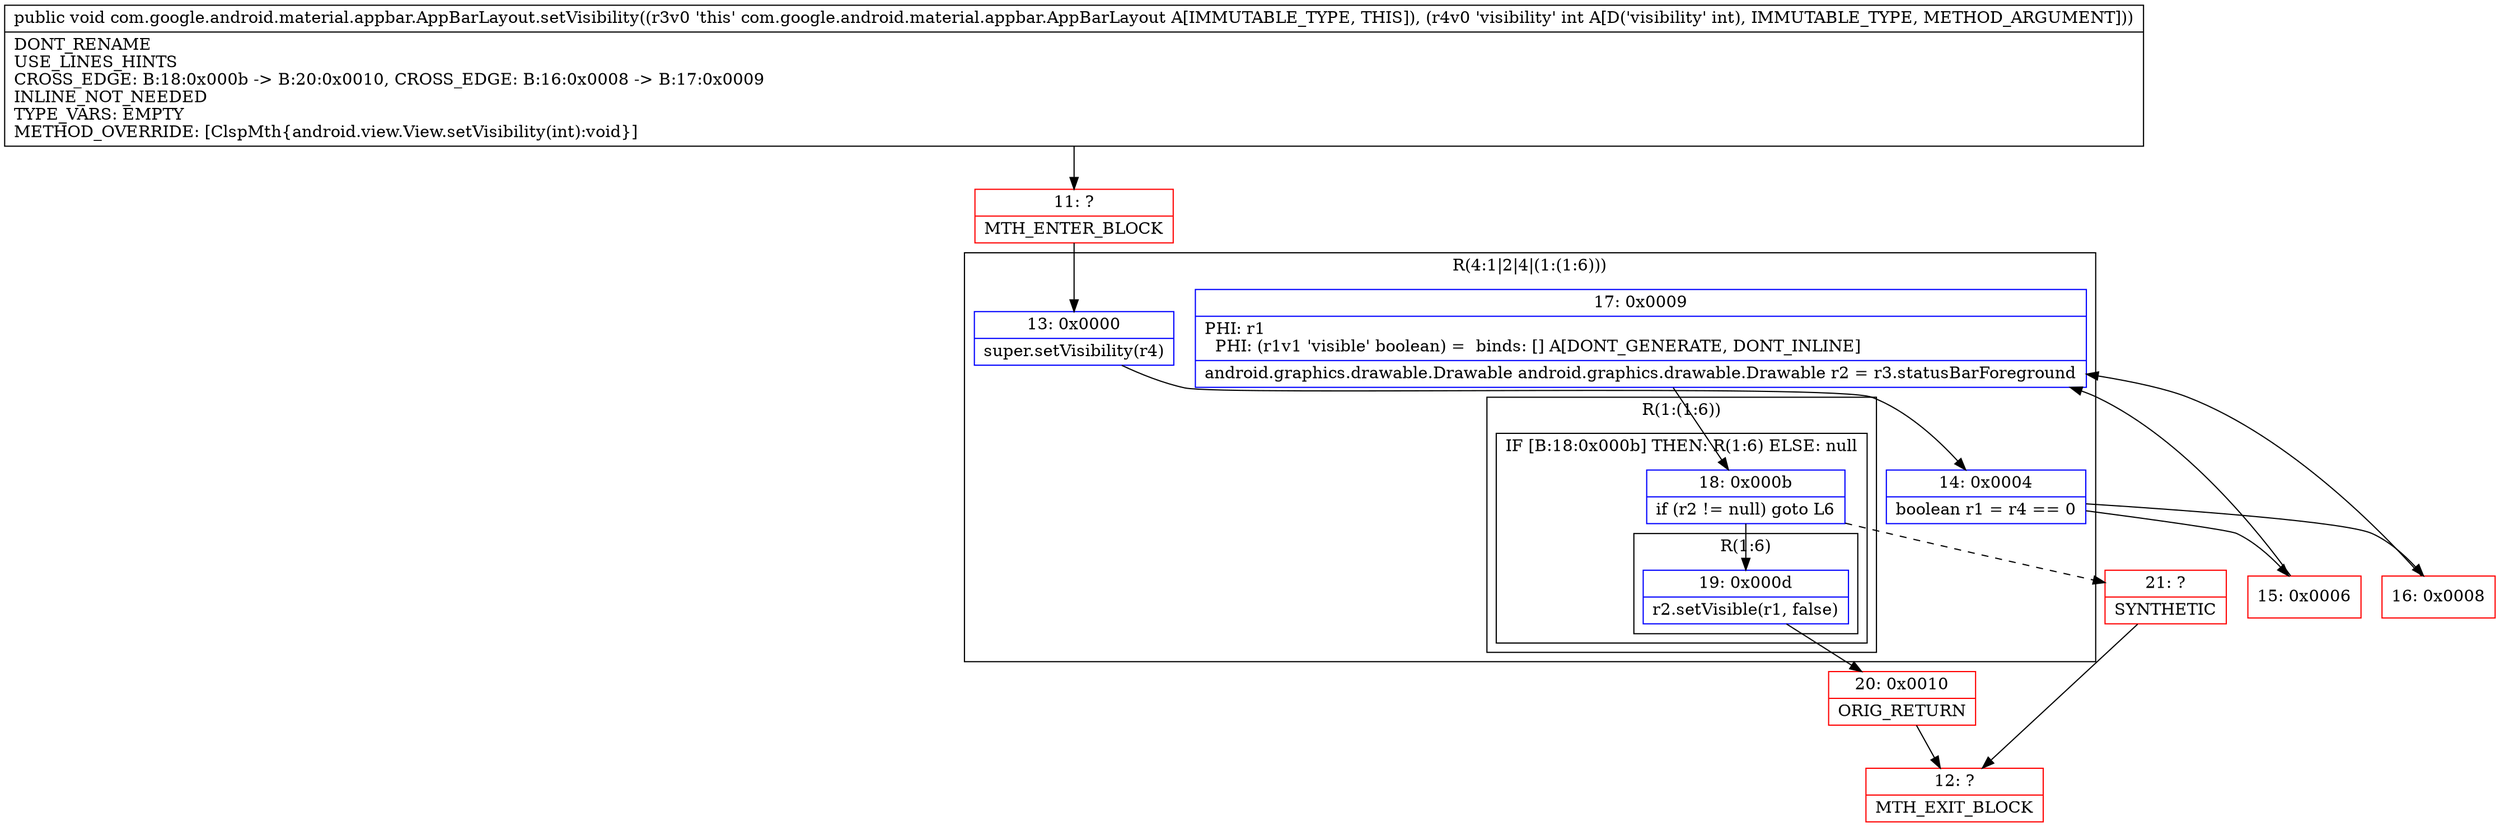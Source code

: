 digraph "CFG forcom.google.android.material.appbar.AppBarLayout.setVisibility(I)V" {
subgraph cluster_Region_2041949894 {
label = "R(4:1|2|4|(1:(1:6)))";
node [shape=record,color=blue];
Node_13 [shape=record,label="{13\:\ 0x0000|super.setVisibility(r4)\l}"];
Node_14 [shape=record,label="{14\:\ 0x0004|boolean r1 = r4 == 0\l}"];
Node_17 [shape=record,label="{17\:\ 0x0009|PHI: r1 \l  PHI: (r1v1 'visible' boolean) =  binds: [] A[DONT_GENERATE, DONT_INLINE]\l|android.graphics.drawable.Drawable android.graphics.drawable.Drawable r2 = r3.statusBarForeground\l}"];
subgraph cluster_Region_1819154529 {
label = "R(1:(1:6))";
node [shape=record,color=blue];
subgraph cluster_IfRegion_129124654 {
label = "IF [B:18:0x000b] THEN: R(1:6) ELSE: null";
node [shape=record,color=blue];
Node_18 [shape=record,label="{18\:\ 0x000b|if (r2 != null) goto L6\l}"];
subgraph cluster_Region_1935675568 {
label = "R(1:6)";
node [shape=record,color=blue];
Node_19 [shape=record,label="{19\:\ 0x000d|r2.setVisible(r1, false)\l}"];
}
}
}
}
Node_11 [shape=record,color=red,label="{11\:\ ?|MTH_ENTER_BLOCK\l}"];
Node_15 [shape=record,color=red,label="{15\:\ 0x0006}"];
Node_20 [shape=record,color=red,label="{20\:\ 0x0010|ORIG_RETURN\l}"];
Node_12 [shape=record,color=red,label="{12\:\ ?|MTH_EXIT_BLOCK\l}"];
Node_21 [shape=record,color=red,label="{21\:\ ?|SYNTHETIC\l}"];
Node_16 [shape=record,color=red,label="{16\:\ 0x0008}"];
MethodNode[shape=record,label="{public void com.google.android.material.appbar.AppBarLayout.setVisibility((r3v0 'this' com.google.android.material.appbar.AppBarLayout A[IMMUTABLE_TYPE, THIS]), (r4v0 'visibility' int A[D('visibility' int), IMMUTABLE_TYPE, METHOD_ARGUMENT]))  | DONT_RENAME\lUSE_LINES_HINTS\lCROSS_EDGE: B:18:0x000b \-\> B:20:0x0010, CROSS_EDGE: B:16:0x0008 \-\> B:17:0x0009\lINLINE_NOT_NEEDED\lTYPE_VARS: EMPTY\lMETHOD_OVERRIDE: [ClspMth\{android.view.View.setVisibility(int):void\}]\l}"];
MethodNode -> Node_11;Node_13 -> Node_14;
Node_14 -> Node_15;
Node_14 -> Node_16;
Node_17 -> Node_18;
Node_18 -> Node_19;
Node_18 -> Node_21[style=dashed];
Node_19 -> Node_20;
Node_11 -> Node_13;
Node_15 -> Node_17;
Node_20 -> Node_12;
Node_21 -> Node_12;
Node_16 -> Node_17;
}

